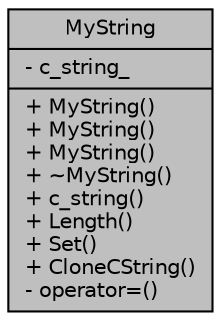digraph "MyString"
{
 // INTERACTIVE_SVG=YES
 // LATEX_PDF_SIZE
  edge [fontname="Helvetica",fontsize="10",labelfontname="Helvetica",labelfontsize="10"];
  node [fontname="Helvetica",fontsize="10",shape=record];
  Node1 [label="{MyString\n|- c_string_\l|+ MyString()\l+ MyString()\l+ MyString()\l+ ~MyString()\l+ c_string()\l+ Length()\l+ Set()\l+ CloneCString()\l- operator=()\l}",height=0.2,width=0.4,color="black", fillcolor="grey75", style="filled", fontcolor="black",tooltip=" "];
}
